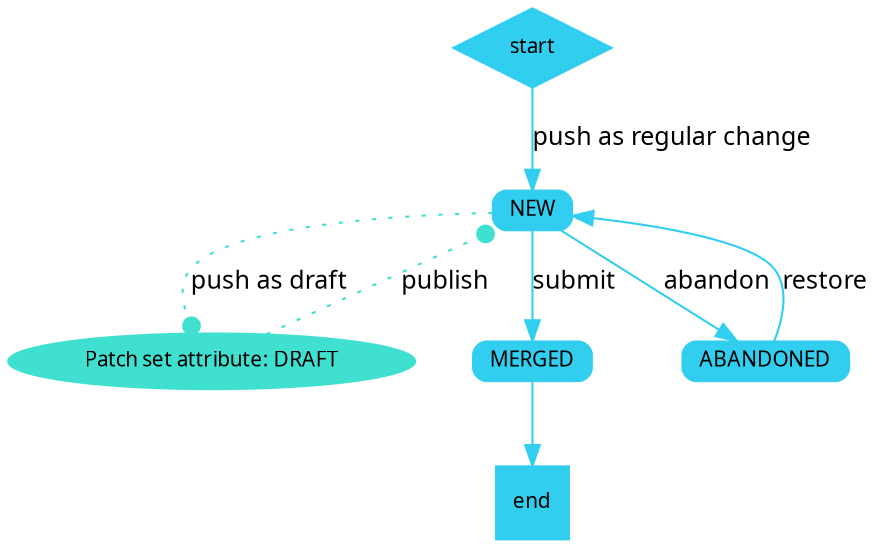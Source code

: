 digraph draft_patch_set_workflow {
start -> NEW  [ label="push as regular change" fontname=Verdana fontsize=12, style=filled, color="#31CEF0" ]
NEW -> DRAFT_PATCH_SET [ label="push as draft" fontname=Verdana fontsize=12, height=0.02, width=0.02, style=dotted, arrowhead="dot" color="turquoise"];
DRAFT_PATCH_SET -> NEW [ label="publish" fontname=Verdana fontsize=12, height=0.02, width=0.02, style="dotted", arrowhead="dot" color="turquoise"];
NEW -> MERGED [ label="submit" fontname=Verdana fontsize=12, height=0.02, width=0.02, style=filled, color="#31CEF0"];
NEW -> ABANDONED  [ label="abandon" fontname=Verdana fontsize=12, height=0.02, width=0.02, style=filled, color="#31CEF0"];
ABANDONED -> NEW [ label="restore" fontname=Verdana fontsize=12, height=0.02, width=0.02, style=filled, color="#31CEF0"];
MERGED -> end [ fontname=Verdana fontsize=12, style=filled, color="#31CEF0" ]

start [shape=Mdiamond fontname=Verdana, fontsize=10, height=0.02, width=0.02, style=filled, color="#31CEF0"];
end [shape=Msquare fontname=Verdana, fontsize=10, height=0.02, width=0.02, style=filled, color="#31CEF0"];
NEW [fontname=Verdana, fontsize=10, height=0.02, width=0.02, shape=Mrecord, style=filled, color="#31CEF0"]
DRAFT_PATCH_SET [label="Patch set attribute: DRAFT" fontname=Verdana, fontsize=10, height=0.02, width=0.02, shape=ellipse, style=filled, color="turquoise"]
MERGED [fontname=Verdana, fontsize=10, height=0.02, width=0.02, shape=Mrecord, style=filled, color="#31CEF0"]
ABANDONED [fontname=Verdana, fontsize=10, height=0.02, width=0.02, shape=Mrecord, style=filled, color="#31CEF0"]
}
